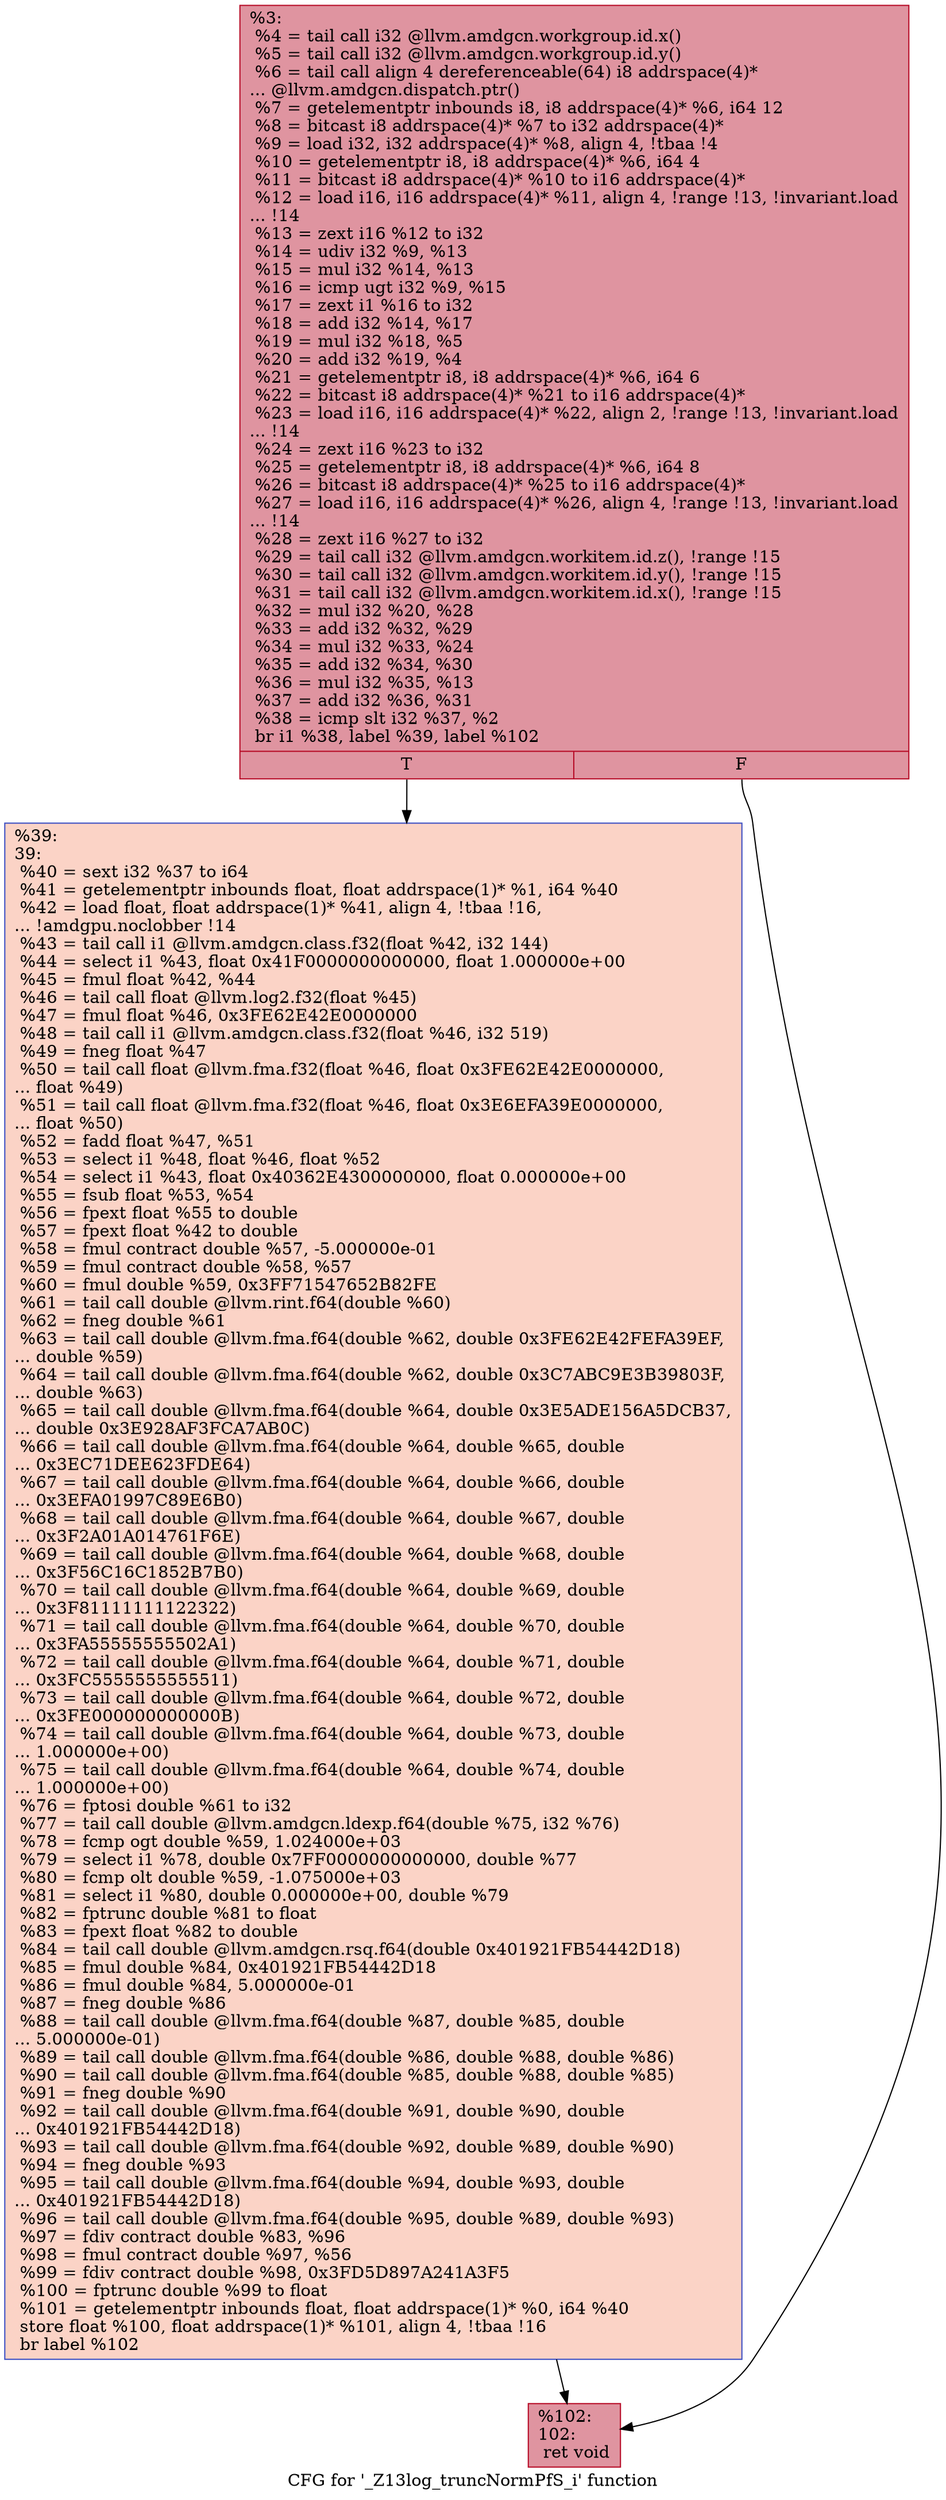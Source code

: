 digraph "CFG for '_Z13log_truncNormPfS_i' function" {
	label="CFG for '_Z13log_truncNormPfS_i' function";

	Node0x48e3960 [shape=record,color="#b70d28ff", style=filled, fillcolor="#b70d2870",label="{%3:\l  %4 = tail call i32 @llvm.amdgcn.workgroup.id.x()\l  %5 = tail call i32 @llvm.amdgcn.workgroup.id.y()\l  %6 = tail call align 4 dereferenceable(64) i8 addrspace(4)*\l... @llvm.amdgcn.dispatch.ptr()\l  %7 = getelementptr inbounds i8, i8 addrspace(4)* %6, i64 12\l  %8 = bitcast i8 addrspace(4)* %7 to i32 addrspace(4)*\l  %9 = load i32, i32 addrspace(4)* %8, align 4, !tbaa !4\l  %10 = getelementptr i8, i8 addrspace(4)* %6, i64 4\l  %11 = bitcast i8 addrspace(4)* %10 to i16 addrspace(4)*\l  %12 = load i16, i16 addrspace(4)* %11, align 4, !range !13, !invariant.load\l... !14\l  %13 = zext i16 %12 to i32\l  %14 = udiv i32 %9, %13\l  %15 = mul i32 %14, %13\l  %16 = icmp ugt i32 %9, %15\l  %17 = zext i1 %16 to i32\l  %18 = add i32 %14, %17\l  %19 = mul i32 %18, %5\l  %20 = add i32 %19, %4\l  %21 = getelementptr i8, i8 addrspace(4)* %6, i64 6\l  %22 = bitcast i8 addrspace(4)* %21 to i16 addrspace(4)*\l  %23 = load i16, i16 addrspace(4)* %22, align 2, !range !13, !invariant.load\l... !14\l  %24 = zext i16 %23 to i32\l  %25 = getelementptr i8, i8 addrspace(4)* %6, i64 8\l  %26 = bitcast i8 addrspace(4)* %25 to i16 addrspace(4)*\l  %27 = load i16, i16 addrspace(4)* %26, align 4, !range !13, !invariant.load\l... !14\l  %28 = zext i16 %27 to i32\l  %29 = tail call i32 @llvm.amdgcn.workitem.id.z(), !range !15\l  %30 = tail call i32 @llvm.amdgcn.workitem.id.y(), !range !15\l  %31 = tail call i32 @llvm.amdgcn.workitem.id.x(), !range !15\l  %32 = mul i32 %20, %28\l  %33 = add i32 %32, %29\l  %34 = mul i32 %33, %24\l  %35 = add i32 %34, %30\l  %36 = mul i32 %35, %13\l  %37 = add i32 %36, %31\l  %38 = icmp slt i32 %37, %2\l  br i1 %38, label %39, label %102\l|{<s0>T|<s1>F}}"];
	Node0x48e3960:s0 -> Node0x48e5b00;
	Node0x48e3960:s1 -> Node0x48e8100;
	Node0x48e5b00 [shape=record,color="#3d50c3ff", style=filled, fillcolor="#f59c7d70",label="{%39:\l39:                                               \l  %40 = sext i32 %37 to i64\l  %41 = getelementptr inbounds float, float addrspace(1)* %1, i64 %40\l  %42 = load float, float addrspace(1)* %41, align 4, !tbaa !16,\l... !amdgpu.noclobber !14\l  %43 = tail call i1 @llvm.amdgcn.class.f32(float %42, i32 144)\l  %44 = select i1 %43, float 0x41F0000000000000, float 1.000000e+00\l  %45 = fmul float %42, %44\l  %46 = tail call float @llvm.log2.f32(float %45)\l  %47 = fmul float %46, 0x3FE62E42E0000000\l  %48 = tail call i1 @llvm.amdgcn.class.f32(float %46, i32 519)\l  %49 = fneg float %47\l  %50 = tail call float @llvm.fma.f32(float %46, float 0x3FE62E42E0000000,\l... float %49)\l  %51 = tail call float @llvm.fma.f32(float %46, float 0x3E6EFA39E0000000,\l... float %50)\l  %52 = fadd float %47, %51\l  %53 = select i1 %48, float %46, float %52\l  %54 = select i1 %43, float 0x40362E4300000000, float 0.000000e+00\l  %55 = fsub float %53, %54\l  %56 = fpext float %55 to double\l  %57 = fpext float %42 to double\l  %58 = fmul contract double %57, -5.000000e-01\l  %59 = fmul contract double %58, %57\l  %60 = fmul double %59, 0x3FF71547652B82FE\l  %61 = tail call double @llvm.rint.f64(double %60)\l  %62 = fneg double %61\l  %63 = tail call double @llvm.fma.f64(double %62, double 0x3FE62E42FEFA39EF,\l... double %59)\l  %64 = tail call double @llvm.fma.f64(double %62, double 0x3C7ABC9E3B39803F,\l... double %63)\l  %65 = tail call double @llvm.fma.f64(double %64, double 0x3E5ADE156A5DCB37,\l... double 0x3E928AF3FCA7AB0C)\l  %66 = tail call double @llvm.fma.f64(double %64, double %65, double\l... 0x3EC71DEE623FDE64)\l  %67 = tail call double @llvm.fma.f64(double %64, double %66, double\l... 0x3EFA01997C89E6B0)\l  %68 = tail call double @llvm.fma.f64(double %64, double %67, double\l... 0x3F2A01A014761F6E)\l  %69 = tail call double @llvm.fma.f64(double %64, double %68, double\l... 0x3F56C16C1852B7B0)\l  %70 = tail call double @llvm.fma.f64(double %64, double %69, double\l... 0x3F81111111122322)\l  %71 = tail call double @llvm.fma.f64(double %64, double %70, double\l... 0x3FA55555555502A1)\l  %72 = tail call double @llvm.fma.f64(double %64, double %71, double\l... 0x3FC5555555555511)\l  %73 = tail call double @llvm.fma.f64(double %64, double %72, double\l... 0x3FE000000000000B)\l  %74 = tail call double @llvm.fma.f64(double %64, double %73, double\l... 1.000000e+00)\l  %75 = tail call double @llvm.fma.f64(double %64, double %74, double\l... 1.000000e+00)\l  %76 = fptosi double %61 to i32\l  %77 = tail call double @llvm.amdgcn.ldexp.f64(double %75, i32 %76)\l  %78 = fcmp ogt double %59, 1.024000e+03\l  %79 = select i1 %78, double 0x7FF0000000000000, double %77\l  %80 = fcmp olt double %59, -1.075000e+03\l  %81 = select i1 %80, double 0.000000e+00, double %79\l  %82 = fptrunc double %81 to float\l  %83 = fpext float %82 to double\l  %84 = tail call double @llvm.amdgcn.rsq.f64(double 0x401921FB54442D18)\l  %85 = fmul double %84, 0x401921FB54442D18\l  %86 = fmul double %84, 5.000000e-01\l  %87 = fneg double %86\l  %88 = tail call double @llvm.fma.f64(double %87, double %85, double\l... 5.000000e-01)\l  %89 = tail call double @llvm.fma.f64(double %86, double %88, double %86)\l  %90 = tail call double @llvm.fma.f64(double %85, double %88, double %85)\l  %91 = fneg double %90\l  %92 = tail call double @llvm.fma.f64(double %91, double %90, double\l... 0x401921FB54442D18)\l  %93 = tail call double @llvm.fma.f64(double %92, double %89, double %90)\l  %94 = fneg double %93\l  %95 = tail call double @llvm.fma.f64(double %94, double %93, double\l... 0x401921FB54442D18)\l  %96 = tail call double @llvm.fma.f64(double %95, double %89, double %93)\l  %97 = fdiv contract double %83, %96\l  %98 = fmul contract double %97, %56\l  %99 = fdiv contract double %98, 0x3FD5D897A241A3F5\l  %100 = fptrunc double %99 to float\l  %101 = getelementptr inbounds float, float addrspace(1)* %0, i64 %40\l  store float %100, float addrspace(1)* %101, align 4, !tbaa !16\l  br label %102\l}"];
	Node0x48e5b00 -> Node0x48e8100;
	Node0x48e8100 [shape=record,color="#b70d28ff", style=filled, fillcolor="#b70d2870",label="{%102:\l102:                                              \l  ret void\l}"];
}
